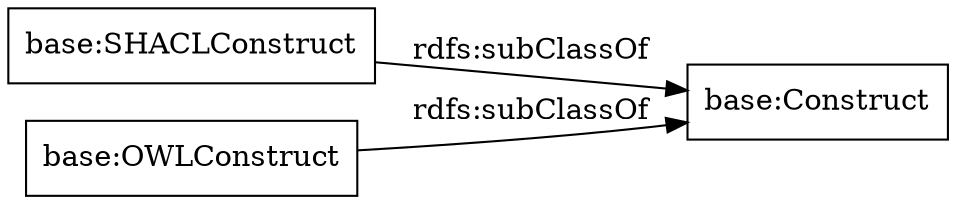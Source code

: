 digraph ar2dtool_diagram { 
rankdir=LR;
size="1000"
node [shape = rectangle, color="black"]; "base:SHACLConstruct" "base:OWLConstruct" "base:Construct" ; /*classes style*/
	"base:SHACLConstruct" -> "base:Construct" [ label = "rdfs:subClassOf" ];
	"base:OWLConstruct" -> "base:Construct" [ label = "rdfs:subClassOf" ];

}
